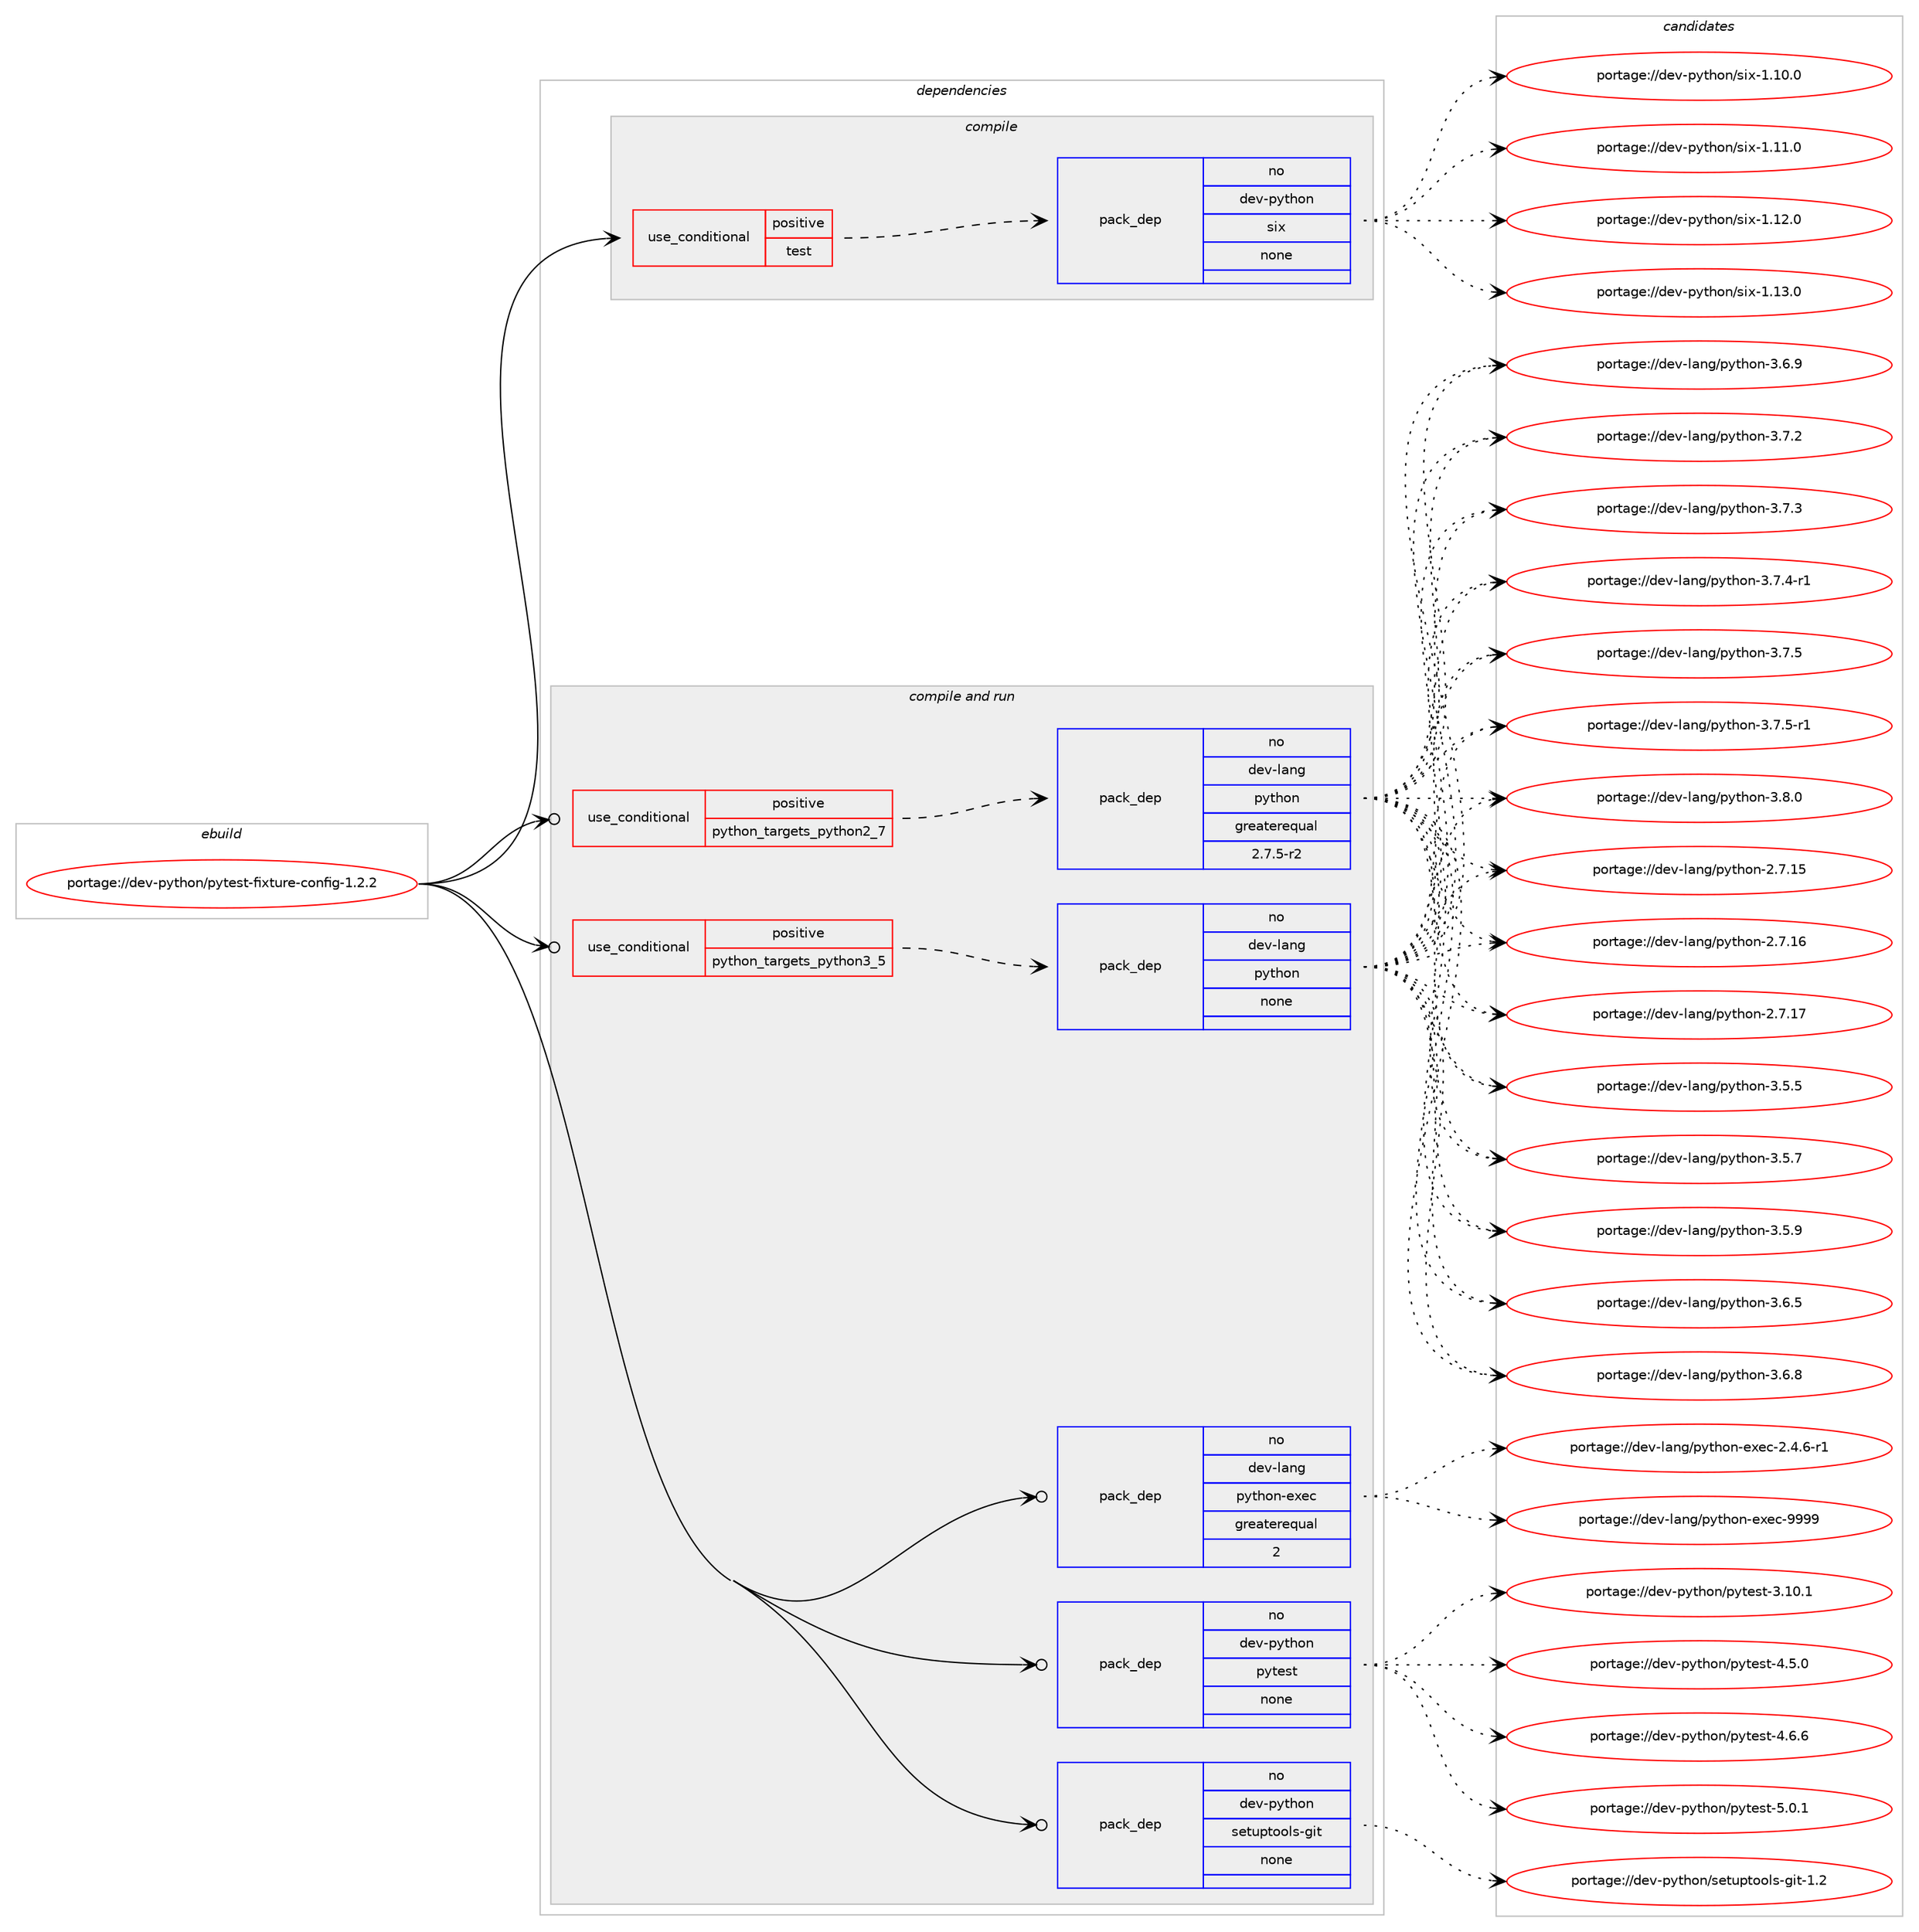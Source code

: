 digraph prolog {

# *************
# Graph options
# *************

newrank=true;
concentrate=true;
compound=true;
graph [rankdir=LR,fontname=Helvetica,fontsize=10,ranksep=1.5];#, ranksep=2.5, nodesep=0.2];
edge  [arrowhead=vee];
node  [fontname=Helvetica,fontsize=10];

# **********
# The ebuild
# **********

subgraph cluster_leftcol {
color=gray;
rank=same;
label=<<i>ebuild</i>>;
id [label="portage://dev-python/pytest-fixture-config-1.2.2", color=red, width=4, href="../dev-python/pytest-fixture-config-1.2.2.svg"];
}

# ****************
# The dependencies
# ****************

subgraph cluster_midcol {
color=gray;
label=<<i>dependencies</i>>;
subgraph cluster_compile {
fillcolor="#eeeeee";
style=filled;
label=<<i>compile</i>>;
subgraph cond36341 {
dependency164408 [label=<<TABLE BORDER="0" CELLBORDER="1" CELLSPACING="0" CELLPADDING="4"><TR><TD ROWSPAN="3" CELLPADDING="10">use_conditional</TD></TR><TR><TD>positive</TD></TR><TR><TD>test</TD></TR></TABLE>>, shape=none, color=red];
subgraph pack124682 {
dependency164409 [label=<<TABLE BORDER="0" CELLBORDER="1" CELLSPACING="0" CELLPADDING="4" WIDTH="220"><TR><TD ROWSPAN="6" CELLPADDING="30">pack_dep</TD></TR><TR><TD WIDTH="110">no</TD></TR><TR><TD>dev-python</TD></TR><TR><TD>six</TD></TR><TR><TD>none</TD></TR><TR><TD></TD></TR></TABLE>>, shape=none, color=blue];
}
dependency164408:e -> dependency164409:w [weight=20,style="dashed",arrowhead="vee"];
}
id:e -> dependency164408:w [weight=20,style="solid",arrowhead="vee"];
}
subgraph cluster_compileandrun {
fillcolor="#eeeeee";
style=filled;
label=<<i>compile and run</i>>;
subgraph cond36342 {
dependency164410 [label=<<TABLE BORDER="0" CELLBORDER="1" CELLSPACING="0" CELLPADDING="4"><TR><TD ROWSPAN="3" CELLPADDING="10">use_conditional</TD></TR><TR><TD>positive</TD></TR><TR><TD>python_targets_python2_7</TD></TR></TABLE>>, shape=none, color=red];
subgraph pack124683 {
dependency164411 [label=<<TABLE BORDER="0" CELLBORDER="1" CELLSPACING="0" CELLPADDING="4" WIDTH="220"><TR><TD ROWSPAN="6" CELLPADDING="30">pack_dep</TD></TR><TR><TD WIDTH="110">no</TD></TR><TR><TD>dev-lang</TD></TR><TR><TD>python</TD></TR><TR><TD>greaterequal</TD></TR><TR><TD>2.7.5-r2</TD></TR></TABLE>>, shape=none, color=blue];
}
dependency164410:e -> dependency164411:w [weight=20,style="dashed",arrowhead="vee"];
}
id:e -> dependency164410:w [weight=20,style="solid",arrowhead="odotvee"];
subgraph cond36343 {
dependency164412 [label=<<TABLE BORDER="0" CELLBORDER="1" CELLSPACING="0" CELLPADDING="4"><TR><TD ROWSPAN="3" CELLPADDING="10">use_conditional</TD></TR><TR><TD>positive</TD></TR><TR><TD>python_targets_python3_5</TD></TR></TABLE>>, shape=none, color=red];
subgraph pack124684 {
dependency164413 [label=<<TABLE BORDER="0" CELLBORDER="1" CELLSPACING="0" CELLPADDING="4" WIDTH="220"><TR><TD ROWSPAN="6" CELLPADDING="30">pack_dep</TD></TR><TR><TD WIDTH="110">no</TD></TR><TR><TD>dev-lang</TD></TR><TR><TD>python</TD></TR><TR><TD>none</TD></TR><TR><TD></TD></TR></TABLE>>, shape=none, color=blue];
}
dependency164412:e -> dependency164413:w [weight=20,style="dashed",arrowhead="vee"];
}
id:e -> dependency164412:w [weight=20,style="solid",arrowhead="odotvee"];
subgraph pack124685 {
dependency164414 [label=<<TABLE BORDER="0" CELLBORDER="1" CELLSPACING="0" CELLPADDING="4" WIDTH="220"><TR><TD ROWSPAN="6" CELLPADDING="30">pack_dep</TD></TR><TR><TD WIDTH="110">no</TD></TR><TR><TD>dev-lang</TD></TR><TR><TD>python-exec</TD></TR><TR><TD>greaterequal</TD></TR><TR><TD>2</TD></TR></TABLE>>, shape=none, color=blue];
}
id:e -> dependency164414:w [weight=20,style="solid",arrowhead="odotvee"];
subgraph pack124686 {
dependency164415 [label=<<TABLE BORDER="0" CELLBORDER="1" CELLSPACING="0" CELLPADDING="4" WIDTH="220"><TR><TD ROWSPAN="6" CELLPADDING="30">pack_dep</TD></TR><TR><TD WIDTH="110">no</TD></TR><TR><TD>dev-python</TD></TR><TR><TD>pytest</TD></TR><TR><TD>none</TD></TR><TR><TD></TD></TR></TABLE>>, shape=none, color=blue];
}
id:e -> dependency164415:w [weight=20,style="solid",arrowhead="odotvee"];
subgraph pack124687 {
dependency164416 [label=<<TABLE BORDER="0" CELLBORDER="1" CELLSPACING="0" CELLPADDING="4" WIDTH="220"><TR><TD ROWSPAN="6" CELLPADDING="30">pack_dep</TD></TR><TR><TD WIDTH="110">no</TD></TR><TR><TD>dev-python</TD></TR><TR><TD>setuptools-git</TD></TR><TR><TD>none</TD></TR><TR><TD></TD></TR></TABLE>>, shape=none, color=blue];
}
id:e -> dependency164416:w [weight=20,style="solid",arrowhead="odotvee"];
}
subgraph cluster_run {
fillcolor="#eeeeee";
style=filled;
label=<<i>run</i>>;
}
}

# **************
# The candidates
# **************

subgraph cluster_choices {
rank=same;
color=gray;
label=<<i>candidates</i>>;

subgraph choice124682 {
color=black;
nodesep=1;
choiceportage100101118451121211161041111104711510512045494649484648 [label="portage://dev-python/six-1.10.0", color=red, width=4,href="../dev-python/six-1.10.0.svg"];
choiceportage100101118451121211161041111104711510512045494649494648 [label="portage://dev-python/six-1.11.0", color=red, width=4,href="../dev-python/six-1.11.0.svg"];
choiceportage100101118451121211161041111104711510512045494649504648 [label="portage://dev-python/six-1.12.0", color=red, width=4,href="../dev-python/six-1.12.0.svg"];
choiceportage100101118451121211161041111104711510512045494649514648 [label="portage://dev-python/six-1.13.0", color=red, width=4,href="../dev-python/six-1.13.0.svg"];
dependency164409:e -> choiceportage100101118451121211161041111104711510512045494649484648:w [style=dotted,weight="100"];
dependency164409:e -> choiceportage100101118451121211161041111104711510512045494649494648:w [style=dotted,weight="100"];
dependency164409:e -> choiceportage100101118451121211161041111104711510512045494649504648:w [style=dotted,weight="100"];
dependency164409:e -> choiceportage100101118451121211161041111104711510512045494649514648:w [style=dotted,weight="100"];
}
subgraph choice124683 {
color=black;
nodesep=1;
choiceportage10010111845108971101034711212111610411111045504655464953 [label="portage://dev-lang/python-2.7.15", color=red, width=4,href="../dev-lang/python-2.7.15.svg"];
choiceportage10010111845108971101034711212111610411111045504655464954 [label="portage://dev-lang/python-2.7.16", color=red, width=4,href="../dev-lang/python-2.7.16.svg"];
choiceportage10010111845108971101034711212111610411111045504655464955 [label="portage://dev-lang/python-2.7.17", color=red, width=4,href="../dev-lang/python-2.7.17.svg"];
choiceportage100101118451089711010347112121116104111110455146534653 [label="portage://dev-lang/python-3.5.5", color=red, width=4,href="../dev-lang/python-3.5.5.svg"];
choiceportage100101118451089711010347112121116104111110455146534655 [label="portage://dev-lang/python-3.5.7", color=red, width=4,href="../dev-lang/python-3.5.7.svg"];
choiceportage100101118451089711010347112121116104111110455146534657 [label="portage://dev-lang/python-3.5.9", color=red, width=4,href="../dev-lang/python-3.5.9.svg"];
choiceportage100101118451089711010347112121116104111110455146544653 [label="portage://dev-lang/python-3.6.5", color=red, width=4,href="../dev-lang/python-3.6.5.svg"];
choiceportage100101118451089711010347112121116104111110455146544656 [label="portage://dev-lang/python-3.6.8", color=red, width=4,href="../dev-lang/python-3.6.8.svg"];
choiceportage100101118451089711010347112121116104111110455146544657 [label="portage://dev-lang/python-3.6.9", color=red, width=4,href="../dev-lang/python-3.6.9.svg"];
choiceportage100101118451089711010347112121116104111110455146554650 [label="portage://dev-lang/python-3.7.2", color=red, width=4,href="../dev-lang/python-3.7.2.svg"];
choiceportage100101118451089711010347112121116104111110455146554651 [label="portage://dev-lang/python-3.7.3", color=red, width=4,href="../dev-lang/python-3.7.3.svg"];
choiceportage1001011184510897110103471121211161041111104551465546524511449 [label="portage://dev-lang/python-3.7.4-r1", color=red, width=4,href="../dev-lang/python-3.7.4-r1.svg"];
choiceportage100101118451089711010347112121116104111110455146554653 [label="portage://dev-lang/python-3.7.5", color=red, width=4,href="../dev-lang/python-3.7.5.svg"];
choiceportage1001011184510897110103471121211161041111104551465546534511449 [label="portage://dev-lang/python-3.7.5-r1", color=red, width=4,href="../dev-lang/python-3.7.5-r1.svg"];
choiceportage100101118451089711010347112121116104111110455146564648 [label="portage://dev-lang/python-3.8.0", color=red, width=4,href="../dev-lang/python-3.8.0.svg"];
dependency164411:e -> choiceportage10010111845108971101034711212111610411111045504655464953:w [style=dotted,weight="100"];
dependency164411:e -> choiceportage10010111845108971101034711212111610411111045504655464954:w [style=dotted,weight="100"];
dependency164411:e -> choiceportage10010111845108971101034711212111610411111045504655464955:w [style=dotted,weight="100"];
dependency164411:e -> choiceportage100101118451089711010347112121116104111110455146534653:w [style=dotted,weight="100"];
dependency164411:e -> choiceportage100101118451089711010347112121116104111110455146534655:w [style=dotted,weight="100"];
dependency164411:e -> choiceportage100101118451089711010347112121116104111110455146534657:w [style=dotted,weight="100"];
dependency164411:e -> choiceportage100101118451089711010347112121116104111110455146544653:w [style=dotted,weight="100"];
dependency164411:e -> choiceportage100101118451089711010347112121116104111110455146544656:w [style=dotted,weight="100"];
dependency164411:e -> choiceportage100101118451089711010347112121116104111110455146544657:w [style=dotted,weight="100"];
dependency164411:e -> choiceportage100101118451089711010347112121116104111110455146554650:w [style=dotted,weight="100"];
dependency164411:e -> choiceportage100101118451089711010347112121116104111110455146554651:w [style=dotted,weight="100"];
dependency164411:e -> choiceportage1001011184510897110103471121211161041111104551465546524511449:w [style=dotted,weight="100"];
dependency164411:e -> choiceportage100101118451089711010347112121116104111110455146554653:w [style=dotted,weight="100"];
dependency164411:e -> choiceportage1001011184510897110103471121211161041111104551465546534511449:w [style=dotted,weight="100"];
dependency164411:e -> choiceportage100101118451089711010347112121116104111110455146564648:w [style=dotted,weight="100"];
}
subgraph choice124684 {
color=black;
nodesep=1;
choiceportage10010111845108971101034711212111610411111045504655464953 [label="portage://dev-lang/python-2.7.15", color=red, width=4,href="../dev-lang/python-2.7.15.svg"];
choiceportage10010111845108971101034711212111610411111045504655464954 [label="portage://dev-lang/python-2.7.16", color=red, width=4,href="../dev-lang/python-2.7.16.svg"];
choiceportage10010111845108971101034711212111610411111045504655464955 [label="portage://dev-lang/python-2.7.17", color=red, width=4,href="../dev-lang/python-2.7.17.svg"];
choiceportage100101118451089711010347112121116104111110455146534653 [label="portage://dev-lang/python-3.5.5", color=red, width=4,href="../dev-lang/python-3.5.5.svg"];
choiceportage100101118451089711010347112121116104111110455146534655 [label="portage://dev-lang/python-3.5.7", color=red, width=4,href="../dev-lang/python-3.5.7.svg"];
choiceportage100101118451089711010347112121116104111110455146534657 [label="portage://dev-lang/python-3.5.9", color=red, width=4,href="../dev-lang/python-3.5.9.svg"];
choiceportage100101118451089711010347112121116104111110455146544653 [label="portage://dev-lang/python-3.6.5", color=red, width=4,href="../dev-lang/python-3.6.5.svg"];
choiceportage100101118451089711010347112121116104111110455146544656 [label="portage://dev-lang/python-3.6.8", color=red, width=4,href="../dev-lang/python-3.6.8.svg"];
choiceportage100101118451089711010347112121116104111110455146544657 [label="portage://dev-lang/python-3.6.9", color=red, width=4,href="../dev-lang/python-3.6.9.svg"];
choiceportage100101118451089711010347112121116104111110455146554650 [label="portage://dev-lang/python-3.7.2", color=red, width=4,href="../dev-lang/python-3.7.2.svg"];
choiceportage100101118451089711010347112121116104111110455146554651 [label="portage://dev-lang/python-3.7.3", color=red, width=4,href="../dev-lang/python-3.7.3.svg"];
choiceportage1001011184510897110103471121211161041111104551465546524511449 [label="portage://dev-lang/python-3.7.4-r1", color=red, width=4,href="../dev-lang/python-3.7.4-r1.svg"];
choiceportage100101118451089711010347112121116104111110455146554653 [label="portage://dev-lang/python-3.7.5", color=red, width=4,href="../dev-lang/python-3.7.5.svg"];
choiceportage1001011184510897110103471121211161041111104551465546534511449 [label="portage://dev-lang/python-3.7.5-r1", color=red, width=4,href="../dev-lang/python-3.7.5-r1.svg"];
choiceportage100101118451089711010347112121116104111110455146564648 [label="portage://dev-lang/python-3.8.0", color=red, width=4,href="../dev-lang/python-3.8.0.svg"];
dependency164413:e -> choiceportage10010111845108971101034711212111610411111045504655464953:w [style=dotted,weight="100"];
dependency164413:e -> choiceportage10010111845108971101034711212111610411111045504655464954:w [style=dotted,weight="100"];
dependency164413:e -> choiceportage10010111845108971101034711212111610411111045504655464955:w [style=dotted,weight="100"];
dependency164413:e -> choiceportage100101118451089711010347112121116104111110455146534653:w [style=dotted,weight="100"];
dependency164413:e -> choiceportage100101118451089711010347112121116104111110455146534655:w [style=dotted,weight="100"];
dependency164413:e -> choiceportage100101118451089711010347112121116104111110455146534657:w [style=dotted,weight="100"];
dependency164413:e -> choiceportage100101118451089711010347112121116104111110455146544653:w [style=dotted,weight="100"];
dependency164413:e -> choiceportage100101118451089711010347112121116104111110455146544656:w [style=dotted,weight="100"];
dependency164413:e -> choiceportage100101118451089711010347112121116104111110455146544657:w [style=dotted,weight="100"];
dependency164413:e -> choiceportage100101118451089711010347112121116104111110455146554650:w [style=dotted,weight="100"];
dependency164413:e -> choiceportage100101118451089711010347112121116104111110455146554651:w [style=dotted,weight="100"];
dependency164413:e -> choiceportage1001011184510897110103471121211161041111104551465546524511449:w [style=dotted,weight="100"];
dependency164413:e -> choiceportage100101118451089711010347112121116104111110455146554653:w [style=dotted,weight="100"];
dependency164413:e -> choiceportage1001011184510897110103471121211161041111104551465546534511449:w [style=dotted,weight="100"];
dependency164413:e -> choiceportage100101118451089711010347112121116104111110455146564648:w [style=dotted,weight="100"];
}
subgraph choice124685 {
color=black;
nodesep=1;
choiceportage10010111845108971101034711212111610411111045101120101994550465246544511449 [label="portage://dev-lang/python-exec-2.4.6-r1", color=red, width=4,href="../dev-lang/python-exec-2.4.6-r1.svg"];
choiceportage10010111845108971101034711212111610411111045101120101994557575757 [label="portage://dev-lang/python-exec-9999", color=red, width=4,href="../dev-lang/python-exec-9999.svg"];
dependency164414:e -> choiceportage10010111845108971101034711212111610411111045101120101994550465246544511449:w [style=dotted,weight="100"];
dependency164414:e -> choiceportage10010111845108971101034711212111610411111045101120101994557575757:w [style=dotted,weight="100"];
}
subgraph choice124686 {
color=black;
nodesep=1;
choiceportage100101118451121211161041111104711212111610111511645514649484649 [label="portage://dev-python/pytest-3.10.1", color=red, width=4,href="../dev-python/pytest-3.10.1.svg"];
choiceportage1001011184511212111610411111047112121116101115116455246534648 [label="portage://dev-python/pytest-4.5.0", color=red, width=4,href="../dev-python/pytest-4.5.0.svg"];
choiceportage1001011184511212111610411111047112121116101115116455246544654 [label="portage://dev-python/pytest-4.6.6", color=red, width=4,href="../dev-python/pytest-4.6.6.svg"];
choiceportage1001011184511212111610411111047112121116101115116455346484649 [label="portage://dev-python/pytest-5.0.1", color=red, width=4,href="../dev-python/pytest-5.0.1.svg"];
dependency164415:e -> choiceportage100101118451121211161041111104711212111610111511645514649484649:w [style=dotted,weight="100"];
dependency164415:e -> choiceportage1001011184511212111610411111047112121116101115116455246534648:w [style=dotted,weight="100"];
dependency164415:e -> choiceportage1001011184511212111610411111047112121116101115116455246544654:w [style=dotted,weight="100"];
dependency164415:e -> choiceportage1001011184511212111610411111047112121116101115116455346484649:w [style=dotted,weight="100"];
}
subgraph choice124687 {
color=black;
nodesep=1;
choiceportage10010111845112121116104111110471151011161171121161111111081154510310511645494650 [label="portage://dev-python/setuptools-git-1.2", color=red, width=4,href="../dev-python/setuptools-git-1.2.svg"];
dependency164416:e -> choiceportage10010111845112121116104111110471151011161171121161111111081154510310511645494650:w [style=dotted,weight="100"];
}
}

}
